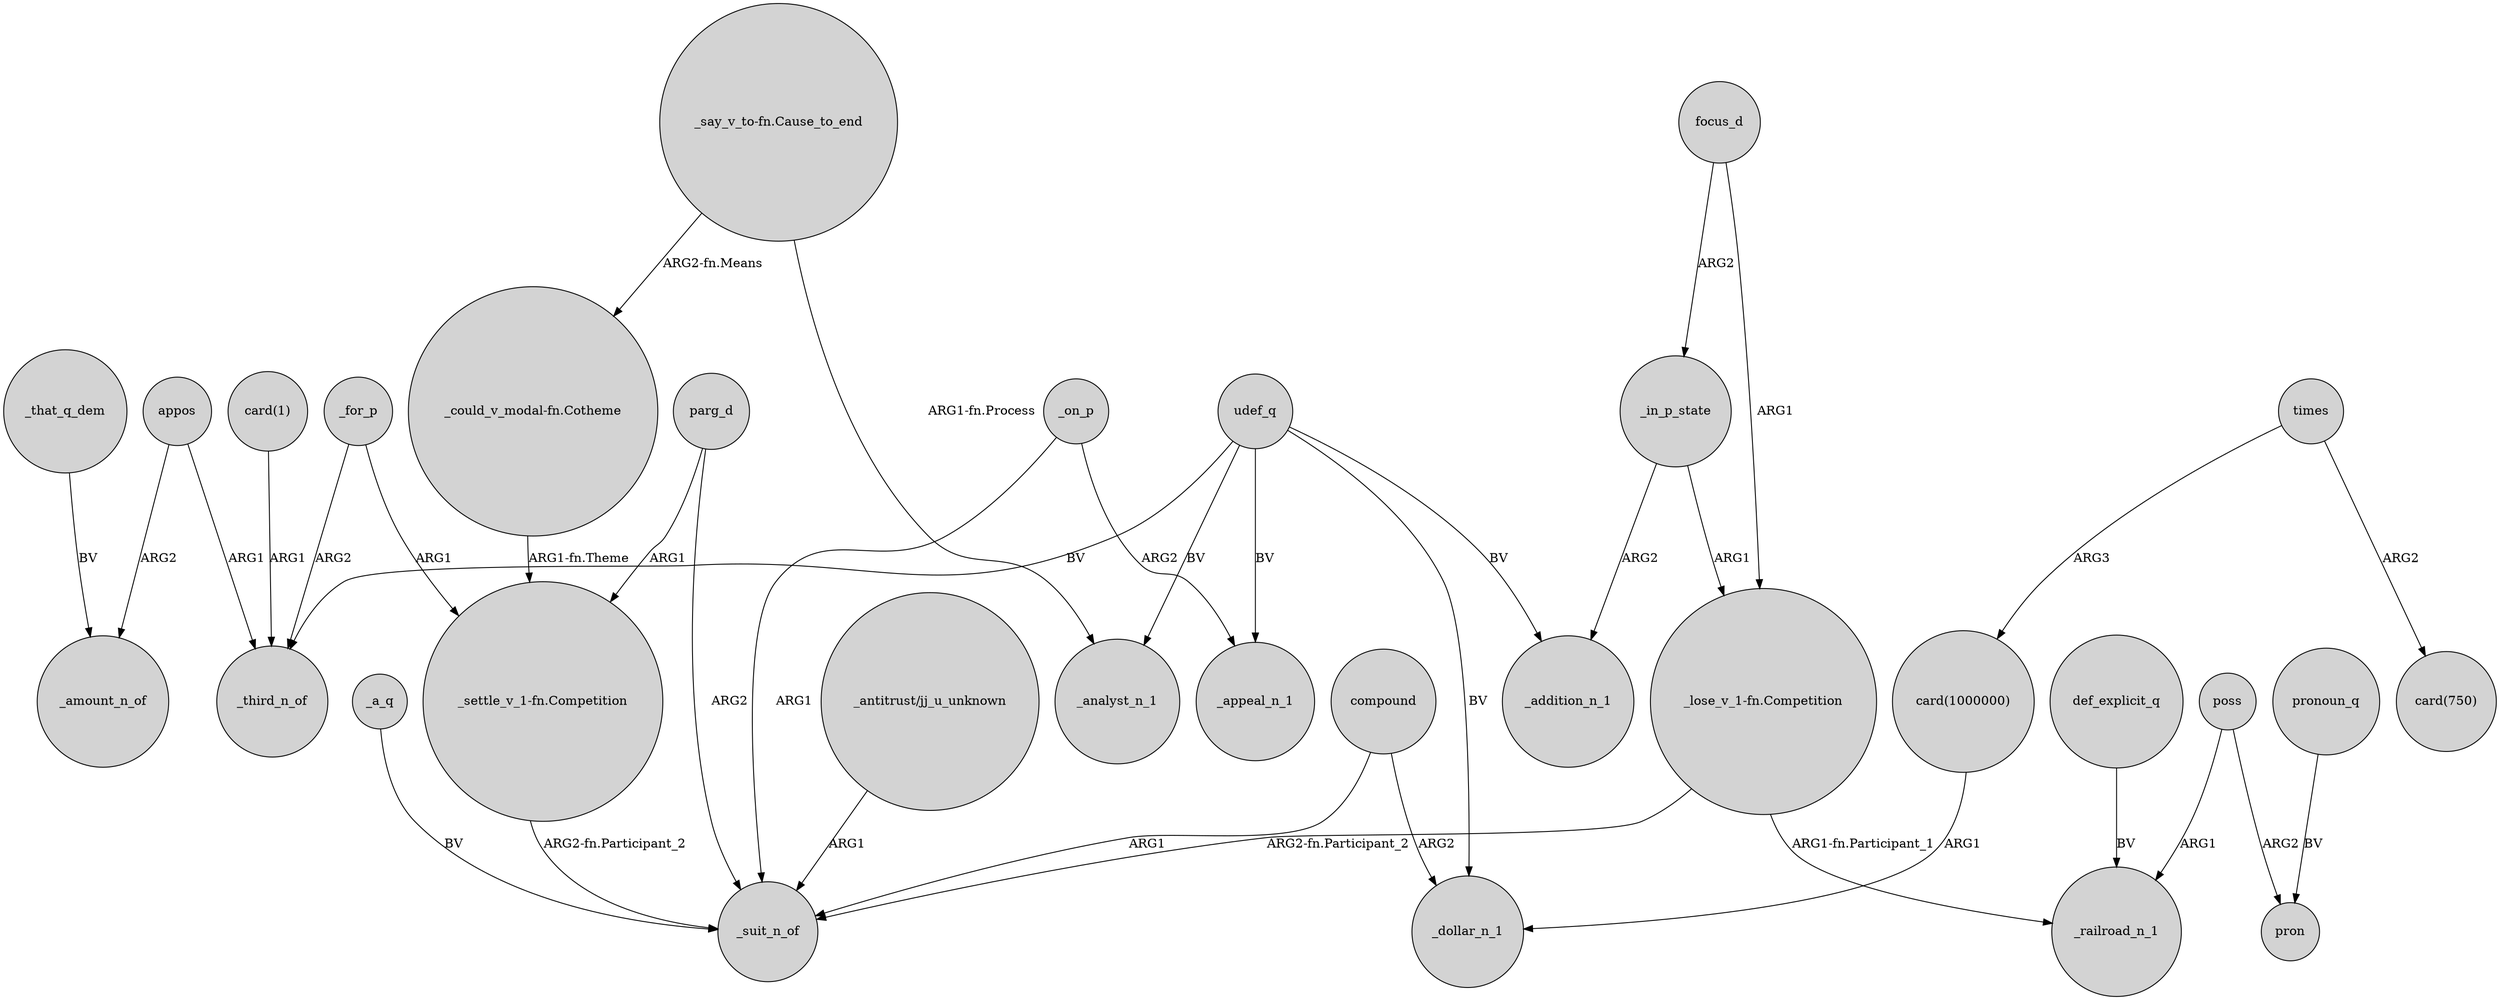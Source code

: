 digraph {
	node [shape=circle style=filled]
	_on_p -> _appeal_n_1 [label=ARG2]
	"_say_v_to-fn.Cause_to_end" -> "_could_v_modal-fn.Cotheme" [label="ARG2-fn.Means"]
	"_could_v_modal-fn.Cotheme" -> "_settle_v_1-fn.Competition" [label="ARG1-fn.Theme"]
	appos -> _third_n_of [label=ARG1]
	focus_d -> _in_p_state [label=ARG2]
	"_settle_v_1-fn.Competition" -> _suit_n_of [label="ARG2-fn.Participant_2"]
	parg_d -> "_settle_v_1-fn.Competition" [label=ARG1]
	udef_q -> _analyst_n_1 [label=BV]
	_for_p -> "_settle_v_1-fn.Competition" [label=ARG1]
	_on_p -> _suit_n_of [label=ARG1]
	"card(1)" -> _third_n_of [label=ARG1]
	poss -> _railroad_n_1 [label=ARG1]
	times -> "card(1000000)" [label=ARG3]
	"_lose_v_1-fn.Competition" -> _railroad_n_1 [label="ARG1-fn.Participant_1"]
	compound -> _dollar_n_1 [label=ARG2]
	udef_q -> _addition_n_1 [label=BV]
	"_lose_v_1-fn.Competition" -> _suit_n_of [label="ARG2-fn.Participant_2"]
	def_explicit_q -> _railroad_n_1 [label=BV]
	pronoun_q -> pron [label=BV]
	poss -> pron [label=ARG2]
	"_antitrust/jj_u_unknown" -> _suit_n_of [label=ARG1]
	udef_q -> _appeal_n_1 [label=BV]
	focus_d -> "_lose_v_1-fn.Competition" [label=ARG1]
	udef_q -> _dollar_n_1 [label=BV]
	"card(1000000)" -> _dollar_n_1 [label=ARG1]
	compound -> _suit_n_of [label=ARG1]
	times -> "card(750)" [label=ARG2]
	_in_p_state -> "_lose_v_1-fn.Competition" [label=ARG1]
	parg_d -> _suit_n_of [label=ARG2]
	_for_p -> _third_n_of [label=ARG2]
	_in_p_state -> _addition_n_1 [label=ARG2]
	_a_q -> _suit_n_of [label=BV]
	_that_q_dem -> _amount_n_of [label=BV]
	udef_q -> _third_n_of [label=BV]
	"_say_v_to-fn.Cause_to_end" -> _analyst_n_1 [label="ARG1-fn.Process"]
	appos -> _amount_n_of [label=ARG2]
}
